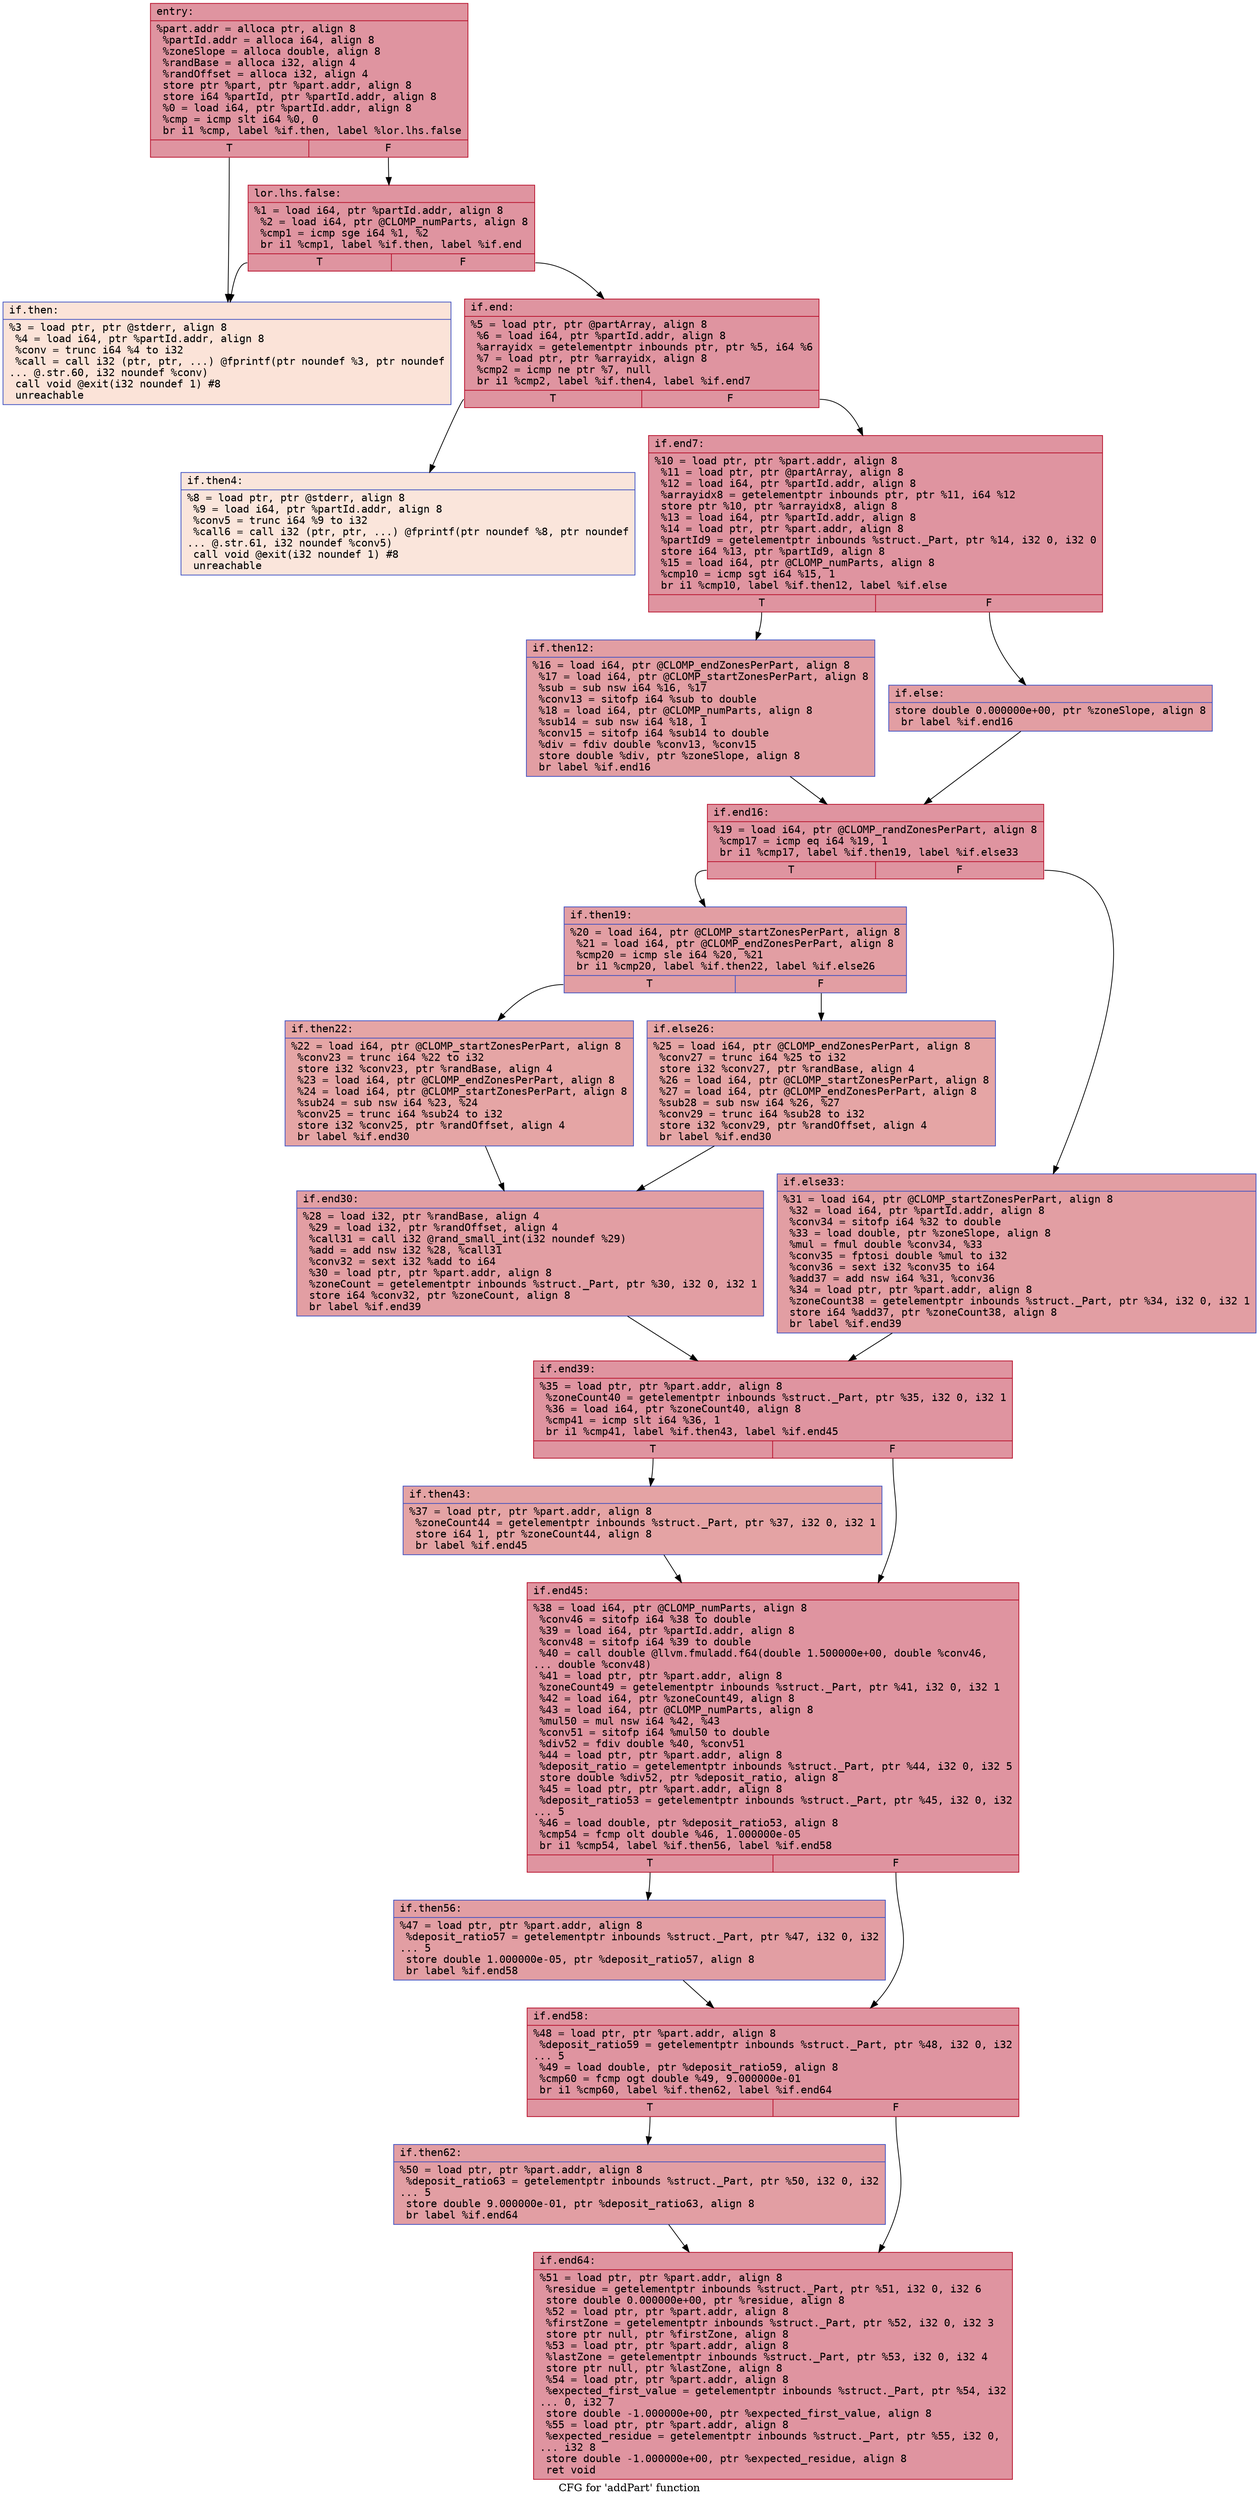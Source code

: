 digraph "CFG for 'addPart' function" {
	label="CFG for 'addPart' function";

	Node0x5567ef5d2f10 [shape=record,color="#b70d28ff", style=filled, fillcolor="#b70d2870" fontname="Courier",label="{entry:\l|  %part.addr = alloca ptr, align 8\l  %partId.addr = alloca i64, align 8\l  %zoneSlope = alloca double, align 8\l  %randBase = alloca i32, align 4\l  %randOffset = alloca i32, align 4\l  store ptr %part, ptr %part.addr, align 8\l  store i64 %partId, ptr %partId.addr, align 8\l  %0 = load i64, ptr %partId.addr, align 8\l  %cmp = icmp slt i64 %0, 0\l  br i1 %cmp, label %if.then, label %lor.lhs.false\l|{<s0>T|<s1>F}}"];
	Node0x5567ef5d2f10:s0 -> Node0x5567ef5d3520[tooltip="entry -> if.then\nProbability 0.00%" ];
	Node0x5567ef5d2f10:s1 -> Node0x5567ef5d3590[tooltip="entry -> lor.lhs.false\nProbability 100.00%" ];
	Node0x5567ef5d3590 [shape=record,color="#b70d28ff", style=filled, fillcolor="#b70d2870" fontname="Courier",label="{lor.lhs.false:\l|  %1 = load i64, ptr %partId.addr, align 8\l  %2 = load i64, ptr @CLOMP_numParts, align 8\l  %cmp1 = icmp sge i64 %1, %2\l  br i1 %cmp1, label %if.then, label %if.end\l|{<s0>T|<s1>F}}"];
	Node0x5567ef5d3590:s0 -> Node0x5567ef5d3520[tooltip="lor.lhs.false -> if.then\nProbability 0.00%" ];
	Node0x5567ef5d3590:s1 -> Node0x5567ef5d3870[tooltip="lor.lhs.false -> if.end\nProbability 100.00%" ];
	Node0x5567ef5d3520 [shape=record,color="#3d50c3ff", style=filled, fillcolor="#f6bfa670" fontname="Courier",label="{if.then:\l|  %3 = load ptr, ptr @stderr, align 8\l  %4 = load i64, ptr %partId.addr, align 8\l  %conv = trunc i64 %4 to i32\l  %call = call i32 (ptr, ptr, ...) @fprintf(ptr noundef %3, ptr noundef\l... @.str.60, i32 noundef %conv)\l  call void @exit(i32 noundef 1) #8\l  unreachable\l}"];
	Node0x5567ef5d3870 [shape=record,color="#b70d28ff", style=filled, fillcolor="#b70d2870" fontname="Courier",label="{if.end:\l|  %5 = load ptr, ptr @partArray, align 8\l  %6 = load i64, ptr %partId.addr, align 8\l  %arrayidx = getelementptr inbounds ptr, ptr %5, i64 %6\l  %7 = load ptr, ptr %arrayidx, align 8\l  %cmp2 = icmp ne ptr %7, null\l  br i1 %cmp2, label %if.then4, label %if.end7\l|{<s0>T|<s1>F}}"];
	Node0x5567ef5d3870:s0 -> Node0x5567ef5d4190[tooltip="if.end -> if.then4\nProbability 0.00%" ];
	Node0x5567ef5d3870:s1 -> Node0x5567ef5d4210[tooltip="if.end -> if.end7\nProbability 100.00%" ];
	Node0x5567ef5d4190 [shape=record,color="#3d50c3ff", style=filled, fillcolor="#f4c5ad70" fontname="Courier",label="{if.then4:\l|  %8 = load ptr, ptr @stderr, align 8\l  %9 = load i64, ptr %partId.addr, align 8\l  %conv5 = trunc i64 %9 to i32\l  %call6 = call i32 (ptr, ptr, ...) @fprintf(ptr noundef %8, ptr noundef\l... @.str.61, i32 noundef %conv5)\l  call void @exit(i32 noundef 1) #8\l  unreachable\l}"];
	Node0x5567ef5d4210 [shape=record,color="#b70d28ff", style=filled, fillcolor="#b70d2870" fontname="Courier",label="{if.end7:\l|  %10 = load ptr, ptr %part.addr, align 8\l  %11 = load ptr, ptr @partArray, align 8\l  %12 = load i64, ptr %partId.addr, align 8\l  %arrayidx8 = getelementptr inbounds ptr, ptr %11, i64 %12\l  store ptr %10, ptr %arrayidx8, align 8\l  %13 = load i64, ptr %partId.addr, align 8\l  %14 = load ptr, ptr %part.addr, align 8\l  %partId9 = getelementptr inbounds %struct._Part, ptr %14, i32 0, i32 0\l  store i64 %13, ptr %partId9, align 8\l  %15 = load i64, ptr @CLOMP_numParts, align 8\l  %cmp10 = icmp sgt i64 %15, 1\l  br i1 %cmp10, label %if.then12, label %if.else\l|{<s0>T|<s1>F}}"];
	Node0x5567ef5d4210:s0 -> Node0x5567ef5d4d30[tooltip="if.end7 -> if.then12\nProbability 50.00%" ];
	Node0x5567ef5d4210:s1 -> Node0x5567ef5d38e0[tooltip="if.end7 -> if.else\nProbability 50.00%" ];
	Node0x5567ef5d4d30 [shape=record,color="#3d50c3ff", style=filled, fillcolor="#be242e70" fontname="Courier",label="{if.then12:\l|  %16 = load i64, ptr @CLOMP_endZonesPerPart, align 8\l  %17 = load i64, ptr @CLOMP_startZonesPerPart, align 8\l  %sub = sub nsw i64 %16, %17\l  %conv13 = sitofp i64 %sub to double\l  %18 = load i64, ptr @CLOMP_numParts, align 8\l  %sub14 = sub nsw i64 %18, 1\l  %conv15 = sitofp i64 %sub14 to double\l  %div = fdiv double %conv13, %conv15\l  store double %div, ptr %zoneSlope, align 8\l  br label %if.end16\l}"];
	Node0x5567ef5d4d30 -> Node0x5567ef5d5600[tooltip="if.then12 -> if.end16\nProbability 100.00%" ];
	Node0x5567ef5d38e0 [shape=record,color="#3d50c3ff", style=filled, fillcolor="#be242e70" fontname="Courier",label="{if.else:\l|  store double 0.000000e+00, ptr %zoneSlope, align 8\l  br label %if.end16\l}"];
	Node0x5567ef5d38e0 -> Node0x5567ef5d5600[tooltip="if.else -> if.end16\nProbability 100.00%" ];
	Node0x5567ef5d5600 [shape=record,color="#b70d28ff", style=filled, fillcolor="#b70d2870" fontname="Courier",label="{if.end16:\l|  %19 = load i64, ptr @CLOMP_randZonesPerPart, align 8\l  %cmp17 = icmp eq i64 %19, 1\l  br i1 %cmp17, label %if.then19, label %if.else33\l|{<s0>T|<s1>F}}"];
	Node0x5567ef5d5600:s0 -> Node0x5567ef5d5930[tooltip="if.end16 -> if.then19\nProbability 50.00%" ];
	Node0x5567ef5d5600:s1 -> Node0x5567ef5d5980[tooltip="if.end16 -> if.else33\nProbability 50.00%" ];
	Node0x5567ef5d5930 [shape=record,color="#3d50c3ff", style=filled, fillcolor="#be242e70" fontname="Courier",label="{if.then19:\l|  %20 = load i64, ptr @CLOMP_startZonesPerPart, align 8\l  %21 = load i64, ptr @CLOMP_endZonesPerPart, align 8\l  %cmp20 = icmp sle i64 %20, %21\l  br i1 %cmp20, label %if.then22, label %if.else26\l|{<s0>T|<s1>F}}"];
	Node0x5567ef5d5930:s0 -> Node0x5567ef5d5c90[tooltip="if.then19 -> if.then22\nProbability 50.00%" ];
	Node0x5567ef5d5930:s1 -> Node0x5567ef5d5ce0[tooltip="if.then19 -> if.else26\nProbability 50.00%" ];
	Node0x5567ef5d5c90 [shape=record,color="#3d50c3ff", style=filled, fillcolor="#c5333470" fontname="Courier",label="{if.then22:\l|  %22 = load i64, ptr @CLOMP_startZonesPerPart, align 8\l  %conv23 = trunc i64 %22 to i32\l  store i32 %conv23, ptr %randBase, align 4\l  %23 = load i64, ptr @CLOMP_endZonesPerPart, align 8\l  %24 = load i64, ptr @CLOMP_startZonesPerPart, align 8\l  %sub24 = sub nsw i64 %23, %24\l  %conv25 = trunc i64 %sub24 to i32\l  store i32 %conv25, ptr %randOffset, align 4\l  br label %if.end30\l}"];
	Node0x5567ef5d5c90 -> Node0x5567ef5d62d0[tooltip="if.then22 -> if.end30\nProbability 100.00%" ];
	Node0x5567ef5d5ce0 [shape=record,color="#3d50c3ff", style=filled, fillcolor="#c5333470" fontname="Courier",label="{if.else26:\l|  %25 = load i64, ptr @CLOMP_endZonesPerPart, align 8\l  %conv27 = trunc i64 %25 to i32\l  store i32 %conv27, ptr %randBase, align 4\l  %26 = load i64, ptr @CLOMP_startZonesPerPart, align 8\l  %27 = load i64, ptr @CLOMP_endZonesPerPart, align 8\l  %sub28 = sub nsw i64 %26, %27\l  %conv29 = trunc i64 %sub28 to i32\l  store i32 %conv29, ptr %randOffset, align 4\l  br label %if.end30\l}"];
	Node0x5567ef5d5ce0 -> Node0x5567ef5d62d0[tooltip="if.else26 -> if.end30\nProbability 100.00%" ];
	Node0x5567ef5d62d0 [shape=record,color="#3d50c3ff", style=filled, fillcolor="#be242e70" fontname="Courier",label="{if.end30:\l|  %28 = load i32, ptr %randBase, align 4\l  %29 = load i32, ptr %randOffset, align 4\l  %call31 = call i32 @rand_small_int(i32 noundef %29)\l  %add = add nsw i32 %28, %call31\l  %conv32 = sext i32 %add to i64\l  %30 = load ptr, ptr %part.addr, align 8\l  %zoneCount = getelementptr inbounds %struct._Part, ptr %30, i32 0, i32 1\l  store i64 %conv32, ptr %zoneCount, align 8\l  br label %if.end39\l}"];
	Node0x5567ef5d62d0 -> Node0x5567ef5d4e50[tooltip="if.end30 -> if.end39\nProbability 100.00%" ];
	Node0x5567ef5d5980 [shape=record,color="#3d50c3ff", style=filled, fillcolor="#be242e70" fontname="Courier",label="{if.else33:\l|  %31 = load i64, ptr @CLOMP_startZonesPerPart, align 8\l  %32 = load i64, ptr %partId.addr, align 8\l  %conv34 = sitofp i64 %32 to double\l  %33 = load double, ptr %zoneSlope, align 8\l  %mul = fmul double %conv34, %33\l  %conv35 = fptosi double %mul to i32\l  %conv36 = sext i32 %conv35 to i64\l  %add37 = add nsw i64 %31, %conv36\l  %34 = load ptr, ptr %part.addr, align 8\l  %zoneCount38 = getelementptr inbounds %struct._Part, ptr %34, i32 0, i32 1\l  store i64 %add37, ptr %zoneCount38, align 8\l  br label %if.end39\l}"];
	Node0x5567ef5d5980 -> Node0x5567ef5d4e50[tooltip="if.else33 -> if.end39\nProbability 100.00%" ];
	Node0x5567ef5d4e50 [shape=record,color="#b70d28ff", style=filled, fillcolor="#b70d2870" fontname="Courier",label="{if.end39:\l|  %35 = load ptr, ptr %part.addr, align 8\l  %zoneCount40 = getelementptr inbounds %struct._Part, ptr %35, i32 0, i32 1\l  %36 = load i64, ptr %zoneCount40, align 8\l  %cmp41 = icmp slt i64 %36, 1\l  br i1 %cmp41, label %if.then43, label %if.end45\l|{<s0>T|<s1>F}}"];
	Node0x5567ef5d4e50:s0 -> Node0x5567ef5d7b60[tooltip="if.end39 -> if.then43\nProbability 37.50%" ];
	Node0x5567ef5d4e50:s1 -> Node0x5567ef5d7be0[tooltip="if.end39 -> if.end45\nProbability 62.50%" ];
	Node0x5567ef5d7b60 [shape=record,color="#3d50c3ff", style=filled, fillcolor="#c32e3170" fontname="Courier",label="{if.then43:\l|  %37 = load ptr, ptr %part.addr, align 8\l  %zoneCount44 = getelementptr inbounds %struct._Part, ptr %37, i32 0, i32 1\l  store i64 1, ptr %zoneCount44, align 8\l  br label %if.end45\l}"];
	Node0x5567ef5d7b60 -> Node0x5567ef5d7be0[tooltip="if.then43 -> if.end45\nProbability 100.00%" ];
	Node0x5567ef5d7be0 [shape=record,color="#b70d28ff", style=filled, fillcolor="#b70d2870" fontname="Courier",label="{if.end45:\l|  %38 = load i64, ptr @CLOMP_numParts, align 8\l  %conv46 = sitofp i64 %38 to double\l  %39 = load i64, ptr %partId.addr, align 8\l  %conv48 = sitofp i64 %39 to double\l  %40 = call double @llvm.fmuladd.f64(double 1.500000e+00, double %conv46,\l... double %conv48)\l  %41 = load ptr, ptr %part.addr, align 8\l  %zoneCount49 = getelementptr inbounds %struct._Part, ptr %41, i32 0, i32 1\l  %42 = load i64, ptr %zoneCount49, align 8\l  %43 = load i64, ptr @CLOMP_numParts, align 8\l  %mul50 = mul nsw i64 %42, %43\l  %conv51 = sitofp i64 %mul50 to double\l  %div52 = fdiv double %40, %conv51\l  %44 = load ptr, ptr %part.addr, align 8\l  %deposit_ratio = getelementptr inbounds %struct._Part, ptr %44, i32 0, i32 5\l  store double %div52, ptr %deposit_ratio, align 8\l  %45 = load ptr, ptr %part.addr, align 8\l  %deposit_ratio53 = getelementptr inbounds %struct._Part, ptr %45, i32 0, i32\l... 5\l  %46 = load double, ptr %deposit_ratio53, align 8\l  %cmp54 = fcmp olt double %46, 1.000000e-05\l  br i1 %cmp54, label %if.then56, label %if.end58\l|{<s0>T|<s1>F}}"];
	Node0x5567ef5d7be0:s0 -> Node0x5567ef5d8bc0[tooltip="if.end45 -> if.then56\nProbability 50.00%" ];
	Node0x5567ef5d7be0:s1 -> Node0x5567ef5d8c10[tooltip="if.end45 -> if.end58\nProbability 50.00%" ];
	Node0x5567ef5d8bc0 [shape=record,color="#3d50c3ff", style=filled, fillcolor="#be242e70" fontname="Courier",label="{if.then56:\l|  %47 = load ptr, ptr %part.addr, align 8\l  %deposit_ratio57 = getelementptr inbounds %struct._Part, ptr %47, i32 0, i32\l... 5\l  store double 1.000000e-05, ptr %deposit_ratio57, align 8\l  br label %if.end58\l}"];
	Node0x5567ef5d8bc0 -> Node0x5567ef5d8c10[tooltip="if.then56 -> if.end58\nProbability 100.00%" ];
	Node0x5567ef5d8c10 [shape=record,color="#b70d28ff", style=filled, fillcolor="#b70d2870" fontname="Courier",label="{if.end58:\l|  %48 = load ptr, ptr %part.addr, align 8\l  %deposit_ratio59 = getelementptr inbounds %struct._Part, ptr %48, i32 0, i32\l... 5\l  %49 = load double, ptr %deposit_ratio59, align 8\l  %cmp60 = fcmp ogt double %49, 9.000000e-01\l  br i1 %cmp60, label %if.then62, label %if.end64\l|{<s0>T|<s1>F}}"];
	Node0x5567ef5d8c10:s0 -> Node0x5567ef5d9ae0[tooltip="if.end58 -> if.then62\nProbability 50.00%" ];
	Node0x5567ef5d8c10:s1 -> Node0x5567ef5d9b30[tooltip="if.end58 -> if.end64\nProbability 50.00%" ];
	Node0x5567ef5d9ae0 [shape=record,color="#3d50c3ff", style=filled, fillcolor="#be242e70" fontname="Courier",label="{if.then62:\l|  %50 = load ptr, ptr %part.addr, align 8\l  %deposit_ratio63 = getelementptr inbounds %struct._Part, ptr %50, i32 0, i32\l... 5\l  store double 9.000000e-01, ptr %deposit_ratio63, align 8\l  br label %if.end64\l}"];
	Node0x5567ef5d9ae0 -> Node0x5567ef5d9b30[tooltip="if.then62 -> if.end64\nProbability 100.00%" ];
	Node0x5567ef5d9b30 [shape=record,color="#b70d28ff", style=filled, fillcolor="#b70d2870" fontname="Courier",label="{if.end64:\l|  %51 = load ptr, ptr %part.addr, align 8\l  %residue = getelementptr inbounds %struct._Part, ptr %51, i32 0, i32 6\l  store double 0.000000e+00, ptr %residue, align 8\l  %52 = load ptr, ptr %part.addr, align 8\l  %firstZone = getelementptr inbounds %struct._Part, ptr %52, i32 0, i32 3\l  store ptr null, ptr %firstZone, align 8\l  %53 = load ptr, ptr %part.addr, align 8\l  %lastZone = getelementptr inbounds %struct._Part, ptr %53, i32 0, i32 4\l  store ptr null, ptr %lastZone, align 8\l  %54 = load ptr, ptr %part.addr, align 8\l  %expected_first_value = getelementptr inbounds %struct._Part, ptr %54, i32\l... 0, i32 7\l  store double -1.000000e+00, ptr %expected_first_value, align 8\l  %55 = load ptr, ptr %part.addr, align 8\l  %expected_residue = getelementptr inbounds %struct._Part, ptr %55, i32 0,\l... i32 8\l  store double -1.000000e+00, ptr %expected_residue, align 8\l  ret void\l}"];
}
